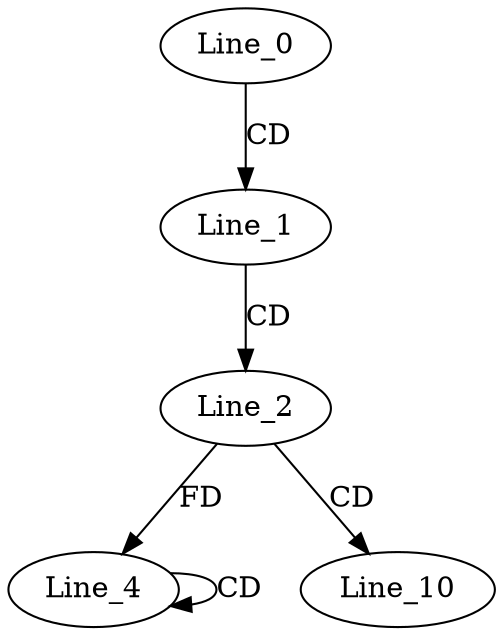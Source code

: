 digraph G {
  Line_0;
  Line_1;
  Line_2;
  Line_4;
  Line_4;
  Line_4;
  Line_10;
  Line_0 -> Line_1 [ label="CD" ];
  Line_1 -> Line_2 [ label="CD" ];
  Line_4 -> Line_4 [ label="CD" ];
  Line_2 -> Line_4 [ label="FD" ];
  Line_2 -> Line_10 [ label="CD" ];
}
